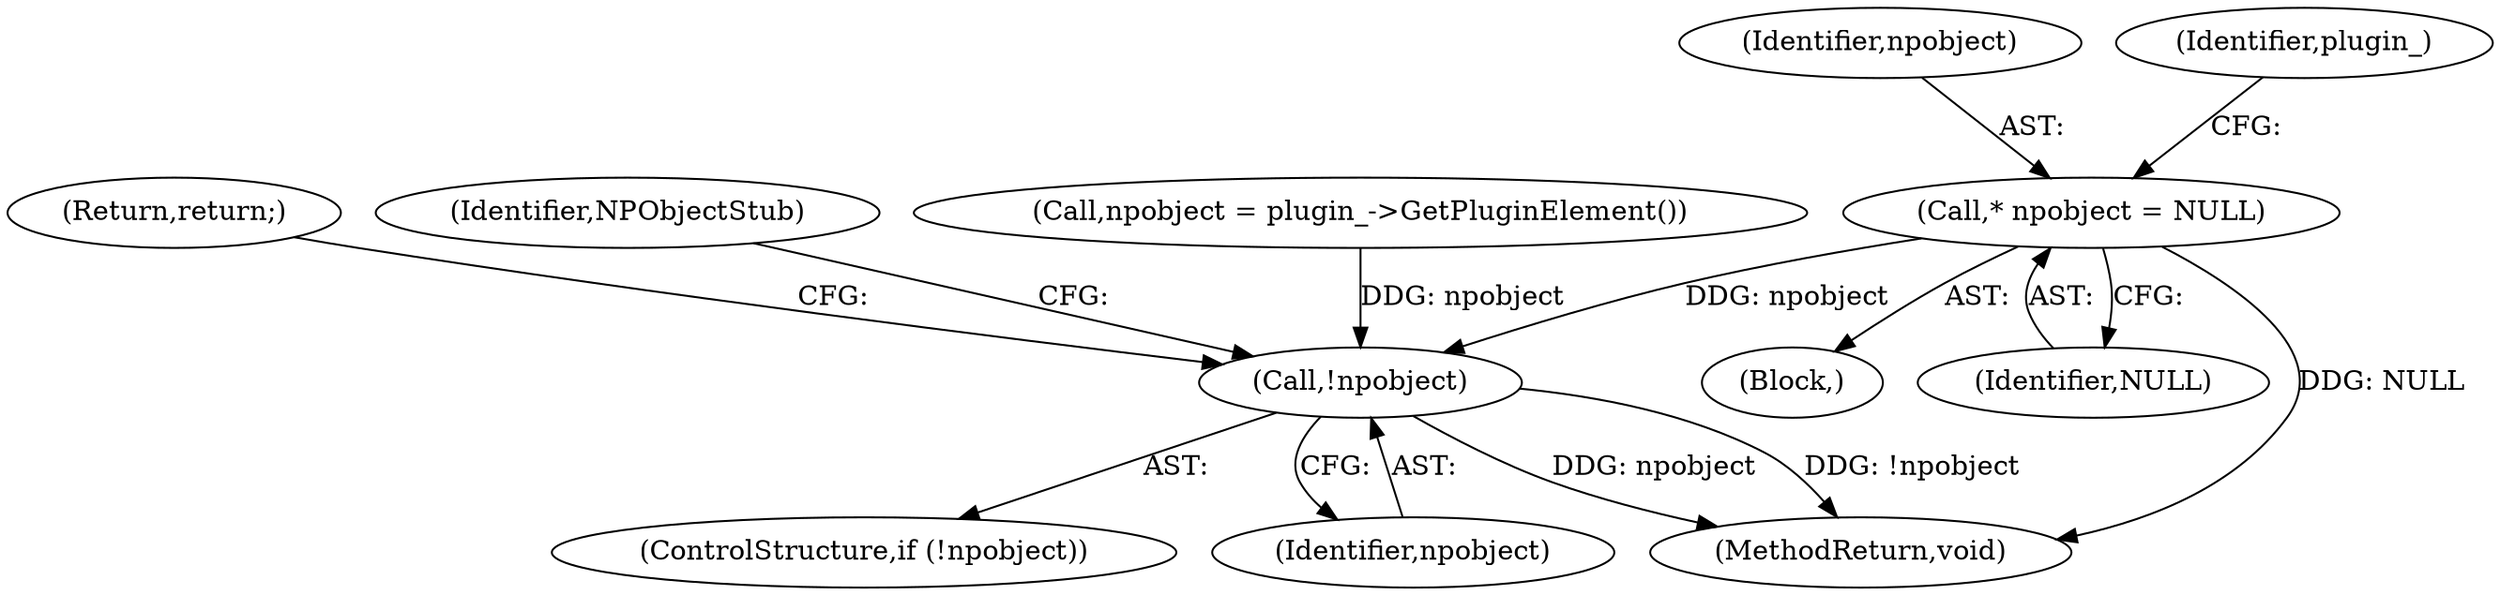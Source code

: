 digraph "0_Chrome_ea3d1d84be3d6f97bf50e76511c9e26af6895533_16@pointer" {
"1000109" [label="(Call,* npobject = NULL)"];
"1000118" [label="(Call,!npobject)"];
"1000120" [label="(Return,return;)"];
"1000110" [label="(Identifier,npobject)"];
"1000109" [label="(Call,* npobject = NULL)"];
"1000127" [label="(MethodReturn,void)"];
"1000111" [label="(Identifier,NULL)"];
"1000122" [label="(Identifier,NPObjectStub)"];
"1000103" [label="(Block,)"];
"1000117" [label="(ControlStructure,if (!npobject))"];
"1000119" [label="(Identifier,npobject)"];
"1000113" [label="(Identifier,plugin_)"];
"1000118" [label="(Call,!npobject)"];
"1000114" [label="(Call,npobject = plugin_->GetPluginElement())"];
"1000109" -> "1000103"  [label="AST: "];
"1000109" -> "1000111"  [label="CFG: "];
"1000110" -> "1000109"  [label="AST: "];
"1000111" -> "1000109"  [label="AST: "];
"1000113" -> "1000109"  [label="CFG: "];
"1000109" -> "1000127"  [label="DDG: NULL"];
"1000109" -> "1000118"  [label="DDG: npobject"];
"1000118" -> "1000117"  [label="AST: "];
"1000118" -> "1000119"  [label="CFG: "];
"1000119" -> "1000118"  [label="AST: "];
"1000120" -> "1000118"  [label="CFG: "];
"1000122" -> "1000118"  [label="CFG: "];
"1000118" -> "1000127"  [label="DDG: !npobject"];
"1000118" -> "1000127"  [label="DDG: npobject"];
"1000114" -> "1000118"  [label="DDG: npobject"];
}
